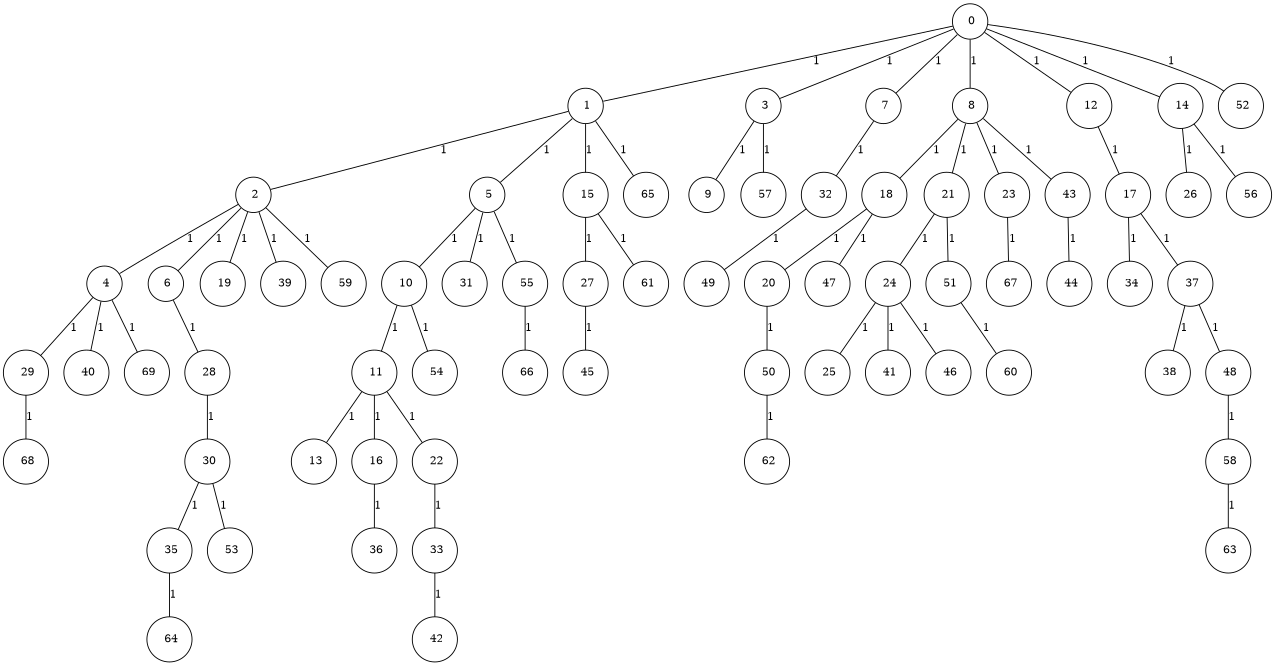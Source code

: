 graph G {
size="8.5,11;"
ratio = "expand;"
fixedsize="true;"
overlap="scale;"
node[shape=circle,width=.12,hight=.12,fontsize=12]
edge[fontsize=12]

0[label=" 0" color=black, pos="0.16498322,2.4780319!"];
1[label=" 1" color=black, pos="1.4968478,1.0068326!"];
2[label=" 2" color=black, pos="2.2755644,0.72416371!"];
3[label=" 3" color=black, pos="0.12088839,2.9027474!"];
4[label=" 4" color=black, pos="2.7088184,0.39608105!"];
5[label=" 5" color=black, pos="2.9711388,0.52792557!"];
6[label=" 6" color=black, pos="0.073929629,0.52716417!"];
7[label=" 7" color=black, pos="0.092399485,2.9771452!"];
8[label=" 8" color=black, pos="0.86590383,0.68219908!"];
9[label=" 9" color=black, pos="0.57323679,0.34824328!"];
10[label=" 10" color=black, pos="0.3480507,0.32723287!"];
11[label=" 11" color=black, pos="0.015292311,2.345644!"];
12[label=" 12" color=black, pos="1.3838625,2.4098302!"];
13[label=" 13" color=black, pos="2.9511936,0.25532835!"];
14[label=" 14" color=black, pos="1.9028572,0.87606195!"];
15[label=" 15" color=black, pos="2.1804092,0.25263942!"];
16[label=" 16" color=black, pos="2.3083842,1.4090647!"];
17[label=" 17" color=black, pos="1.6238702,0.73042216!"];
18[label=" 18" color=black, pos="0.82971493,2.44086!"];
19[label=" 19" color=black, pos="2.2876353,0.5691179!"];
20[label=" 20" color=black, pos="2.5282291,2.0264992!"];
21[label=" 21" color=black, pos="1.9167038,0.504546!"];
22[label=" 22" color=black, pos="0.064320016,2.8148178!"];
23[label=" 23" color=black, pos="0.23381508,1.2910422!"];
24[label=" 24" color=black, pos="0.0022956957,0.42382022!"];
25[label=" 25" color=black, pos="1.4574147,1.5980868!"];
26[label=" 26" color=black, pos="1.2118974,2.1321369!"];
27[label=" 27" color=black, pos="0.82545091,2.1710306!"];
28[label=" 28" color=black, pos="1.6802029,0.83310282!"];
29[label=" 29" color=black, pos="1.4793573,2.4164678!"];
30[label=" 30" color=black, pos="2.7182568,1.7884065!"];
31[label=" 31" color=black, pos="1.2987428,0.4942711!"];
32[label=" 32" color=black, pos="1.7795554,2.9272044!"];
33[label=" 33" color=black, pos="0.072333694,2.5240999!"];
34[label=" 34" color=black, pos="2.5642381,2.7837639!"];
35[label=" 35" color=black, pos="1.3574916,2.7433691!"];
36[label=" 36" color=black, pos="0.15232424,2.6346013!"];
37[label=" 37" color=black, pos="0.91412072,0.17535879!"];
38[label=" 38" color=black, pos="0.28235471,1.5844493!"];
39[label=" 39" color=black, pos="1.0432139,2.882136!"];
40[label=" 40" color=black, pos="0.99681174,0.059739507!"];
41[label=" 41" color=black, pos="0.33463171,2.3533765!"];
42[label=" 42" color=black, pos="1.2400762,2.2885588!"];
43[label=" 43" color=black, pos="1.0919349,1.6352623!"];
44[label=" 44" color=black, pos="2.6083998,0.87594063!"];
45[label=" 45" color=black, pos="1.3209326,1.154898!"];
46[label=" 46" color=black, pos="0.015064656,0.18438486!"];
47[label=" 47" color=black, pos="0.8180678,1.8810478!"];
48[label=" 48" color=black, pos="1.8758613,2.884025!"];
49[label=" 49" color=black, pos="2.5246267,1.1093629!"];
50[label=" 50" color=black, pos="1.3745419,2.3622706!"];
51[label=" 51" color=black, pos="2.4298496,1.7107359!"];
52[label=" 52" color=black, pos="2.2673965,2.56077!"];
53[label=" 53" color=black, pos="2.637976,1.1916164!"];
54[label=" 54" color=black, pos="0.45501546,0.71131913!"];
55[label=" 55" color=black, pos="1.4425222,2.0879628!"];
56[label=" 56" color=black, pos="2.5331543,1.5288765!"];
57[label=" 57" color=black, pos="1.2093893,0.82248393!"];
58[label=" 58" color=black, pos="1.0361611,0.050407953!"];
59[label=" 59" color=black, pos="1.1822875,2.5042602!"];
60[label=" 60" color=black, pos="1.3478204,2.0380131!"];
61[label=" 61" color=black, pos="1.7806983,2.638837!"];
62[label=" 62" color=black, pos="0.6056308,0.50879706!"];
63[label=" 63" color=black, pos="0.94252307,0.3665365!"];
64[label=" 64" color=black, pos="0.56874759,2.5334584!"];
65[label=" 65" color=black, pos="2.5336524,0.362068!"];
66[label=" 66" color=black, pos="1.5406969,2.0358243!"];
67[label=" 67" color=black, pos="2.1736198,2.1726684!"];
68[label=" 68" color=black, pos="2.6051148,2.5072366!"];
69[label=" 69" color=black, pos="2.440311,0.6215269!"];
0--1[label="1"]
0--3[label="1"]
0--7[label="1"]
0--8[label="1"]
0--12[label="1"]
0--14[label="1"]
0--52[label="1"]
1--2[label="1"]
1--5[label="1"]
1--15[label="1"]
1--65[label="1"]
2--4[label="1"]
2--6[label="1"]
2--19[label="1"]
2--39[label="1"]
2--59[label="1"]
3--9[label="1"]
3--57[label="1"]
4--29[label="1"]
4--40[label="1"]
4--69[label="1"]
5--10[label="1"]
5--31[label="1"]
5--55[label="1"]
6--28[label="1"]
7--32[label="1"]
8--18[label="1"]
8--21[label="1"]
8--23[label="1"]
8--43[label="1"]
10--11[label="1"]
10--54[label="1"]
11--13[label="1"]
11--16[label="1"]
11--22[label="1"]
12--17[label="1"]
14--26[label="1"]
14--56[label="1"]
15--27[label="1"]
15--61[label="1"]
16--36[label="1"]
17--34[label="1"]
17--37[label="1"]
18--20[label="1"]
18--47[label="1"]
20--50[label="1"]
21--24[label="1"]
21--51[label="1"]
22--33[label="1"]
23--67[label="1"]
24--25[label="1"]
24--41[label="1"]
24--46[label="1"]
27--45[label="1"]
28--30[label="1"]
29--68[label="1"]
30--35[label="1"]
30--53[label="1"]
32--49[label="1"]
33--42[label="1"]
35--64[label="1"]
37--38[label="1"]
37--48[label="1"]
43--44[label="1"]
48--58[label="1"]
50--62[label="1"]
51--60[label="1"]
55--66[label="1"]
58--63[label="1"]

}
